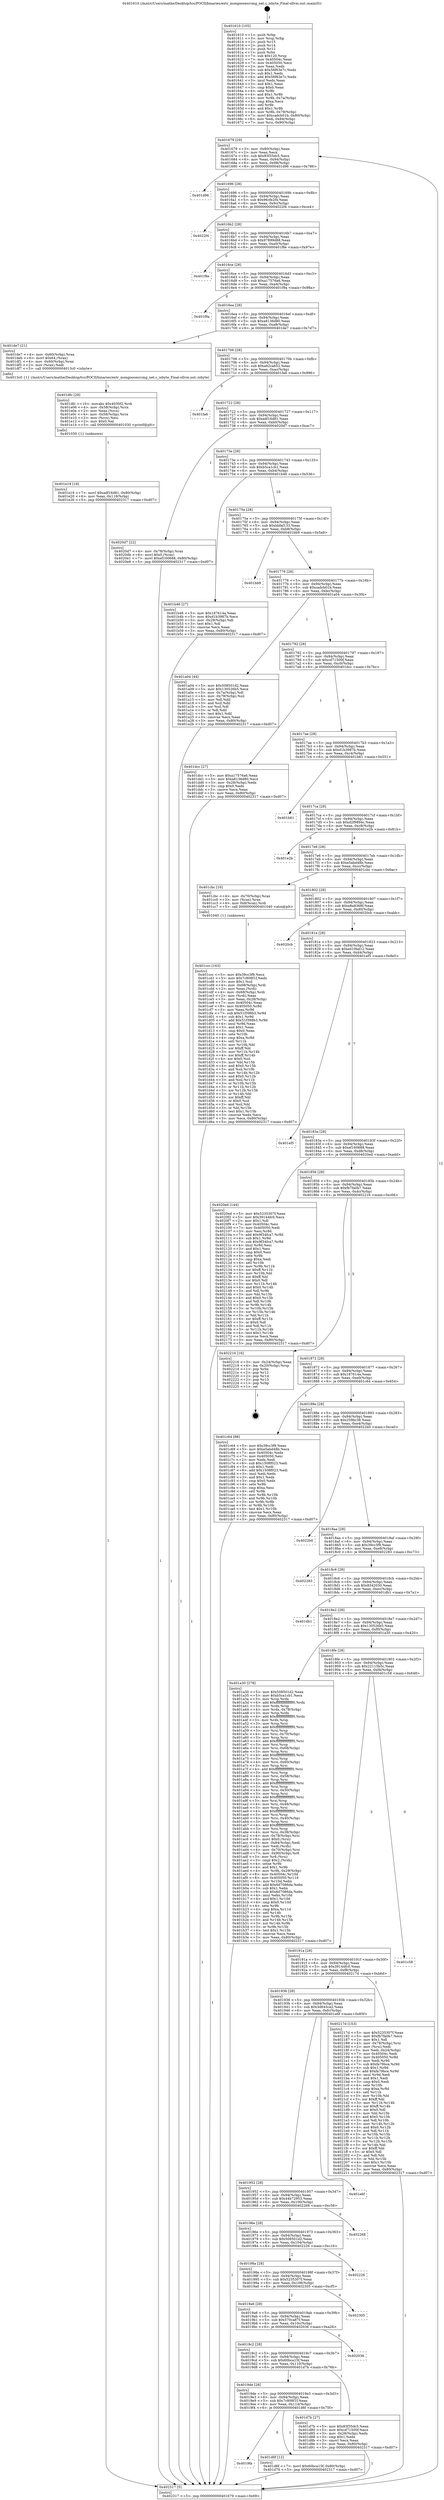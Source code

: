 digraph "0x401610" {
  label = "0x401610 (/mnt/c/Users/mathe/Desktop/tcc/POCII/binaries/extr_mongoosesrcmg_net.c_isbyte_Final-ollvm.out::main(0))"
  labelloc = "t"
  node[shape=record]

  Entry [label="",width=0.3,height=0.3,shape=circle,fillcolor=black,style=filled]
  "0x401679" [label="{
     0x401679 [29]\l
     | [instrs]\l
     &nbsp;&nbsp;0x401679 \<+3\>: mov -0x80(%rbp),%eax\l
     &nbsp;&nbsp;0x40167c \<+2\>: mov %eax,%ecx\l
     &nbsp;&nbsp;0x40167e \<+6\>: sub $0x83f35dc5,%ecx\l
     &nbsp;&nbsp;0x401684 \<+6\>: mov %eax,-0x94(%rbp)\l
     &nbsp;&nbsp;0x40168a \<+6\>: mov %ecx,-0x98(%rbp)\l
     &nbsp;&nbsp;0x401690 \<+6\>: je 0000000000401d96 \<main+0x786\>\l
  }"]
  "0x401d96" [label="{
     0x401d96\l
  }", style=dashed]
  "0x401696" [label="{
     0x401696 [28]\l
     | [instrs]\l
     &nbsp;&nbsp;0x401696 \<+5\>: jmp 000000000040169b \<main+0x8b\>\l
     &nbsp;&nbsp;0x40169b \<+6\>: mov -0x94(%rbp),%eax\l
     &nbsp;&nbsp;0x4016a1 \<+5\>: sub $0x96cfe2f4,%eax\l
     &nbsp;&nbsp;0x4016a6 \<+6\>: mov %eax,-0x9c(%rbp)\l
     &nbsp;&nbsp;0x4016ac \<+6\>: je 00000000004022f4 \<main+0xce4\>\l
  }"]
  Exit [label="",width=0.3,height=0.3,shape=circle,fillcolor=black,style=filled,peripheries=2]
  "0x4022f4" [label="{
     0x4022f4\l
  }", style=dashed]
  "0x4016b2" [label="{
     0x4016b2 [28]\l
     | [instrs]\l
     &nbsp;&nbsp;0x4016b2 \<+5\>: jmp 00000000004016b7 \<main+0xa7\>\l
     &nbsp;&nbsp;0x4016b7 \<+6\>: mov -0x94(%rbp),%eax\l
     &nbsp;&nbsp;0x4016bd \<+5\>: sub $0x97899d88,%eax\l
     &nbsp;&nbsp;0x4016c2 \<+6\>: mov %eax,-0xa0(%rbp)\l
     &nbsp;&nbsp;0x4016c8 \<+6\>: je 0000000000401f8e \<main+0x97e\>\l
  }"]
  "0x401e19" [label="{
     0x401e19 [18]\l
     | [instrs]\l
     &nbsp;&nbsp;0x401e19 \<+7\>: movl $0xadf16d81,-0x80(%rbp)\l
     &nbsp;&nbsp;0x401e20 \<+6\>: mov %eax,-0x118(%rbp)\l
     &nbsp;&nbsp;0x401e26 \<+5\>: jmp 0000000000402317 \<main+0xd07\>\l
  }"]
  "0x401f8e" [label="{
     0x401f8e\l
  }", style=dashed]
  "0x4016ce" [label="{
     0x4016ce [28]\l
     | [instrs]\l
     &nbsp;&nbsp;0x4016ce \<+5\>: jmp 00000000004016d3 \<main+0xc3\>\l
     &nbsp;&nbsp;0x4016d3 \<+6\>: mov -0x94(%rbp),%eax\l
     &nbsp;&nbsp;0x4016d9 \<+5\>: sub $0xa17576a6,%eax\l
     &nbsp;&nbsp;0x4016de \<+6\>: mov %eax,-0xa4(%rbp)\l
     &nbsp;&nbsp;0x4016e4 \<+6\>: je 0000000000401f9a \<main+0x98a\>\l
  }"]
  "0x401dfc" [label="{
     0x401dfc [29]\l
     | [instrs]\l
     &nbsp;&nbsp;0x401dfc \<+10\>: movabs $0x4030f2,%rdi\l
     &nbsp;&nbsp;0x401e06 \<+4\>: mov -0x58(%rbp),%rcx\l
     &nbsp;&nbsp;0x401e0a \<+2\>: mov %eax,(%rcx)\l
     &nbsp;&nbsp;0x401e0c \<+4\>: mov -0x58(%rbp),%rcx\l
     &nbsp;&nbsp;0x401e10 \<+2\>: mov (%rcx),%esi\l
     &nbsp;&nbsp;0x401e12 \<+2\>: mov $0x0,%al\l
     &nbsp;&nbsp;0x401e14 \<+5\>: call 0000000000401030 \<printf@plt\>\l
     | [calls]\l
     &nbsp;&nbsp;0x401030 \{1\} (unknown)\l
  }"]
  "0x401f9a" [label="{
     0x401f9a\l
  }", style=dashed]
  "0x4016ea" [label="{
     0x4016ea [28]\l
     | [instrs]\l
     &nbsp;&nbsp;0x4016ea \<+5\>: jmp 00000000004016ef \<main+0xdf\>\l
     &nbsp;&nbsp;0x4016ef \<+6\>: mov -0x94(%rbp),%eax\l
     &nbsp;&nbsp;0x4016f5 \<+5\>: sub $0xa8136d80,%eax\l
     &nbsp;&nbsp;0x4016fa \<+6\>: mov %eax,-0xa8(%rbp)\l
     &nbsp;&nbsp;0x401700 \<+6\>: je 0000000000401de7 \<main+0x7d7\>\l
  }"]
  "0x4019fa" [label="{
     0x4019fa\l
  }", style=dashed]
  "0x401de7" [label="{
     0x401de7 [21]\l
     | [instrs]\l
     &nbsp;&nbsp;0x401de7 \<+4\>: mov -0x60(%rbp),%rax\l
     &nbsp;&nbsp;0x401deb \<+6\>: movl $0x64,(%rax)\l
     &nbsp;&nbsp;0x401df1 \<+4\>: mov -0x60(%rbp),%rax\l
     &nbsp;&nbsp;0x401df5 \<+2\>: mov (%rax),%edi\l
     &nbsp;&nbsp;0x401df7 \<+5\>: call 00000000004013c0 \<isbyte\>\l
     | [calls]\l
     &nbsp;&nbsp;0x4013c0 \{1\} (/mnt/c/Users/mathe/Desktop/tcc/POCII/binaries/extr_mongoosesrcmg_net.c_isbyte_Final-ollvm.out::isbyte)\l
  }"]
  "0x401706" [label="{
     0x401706 [28]\l
     | [instrs]\l
     &nbsp;&nbsp;0x401706 \<+5\>: jmp 000000000040170b \<main+0xfb\>\l
     &nbsp;&nbsp;0x40170b \<+6\>: mov -0x94(%rbp),%eax\l
     &nbsp;&nbsp;0x401711 \<+5\>: sub $0xa82cab52,%eax\l
     &nbsp;&nbsp;0x401716 \<+6\>: mov %eax,-0xac(%rbp)\l
     &nbsp;&nbsp;0x40171c \<+6\>: je 0000000000401fa6 \<main+0x996\>\l
  }"]
  "0x401d6f" [label="{
     0x401d6f [12]\l
     | [instrs]\l
     &nbsp;&nbsp;0x401d6f \<+7\>: movl $0x60bca15f,-0x80(%rbp)\l
     &nbsp;&nbsp;0x401d76 \<+5\>: jmp 0000000000402317 \<main+0xd07\>\l
  }"]
  "0x401fa6" [label="{
     0x401fa6\l
  }", style=dashed]
  "0x401722" [label="{
     0x401722 [28]\l
     | [instrs]\l
     &nbsp;&nbsp;0x401722 \<+5\>: jmp 0000000000401727 \<main+0x117\>\l
     &nbsp;&nbsp;0x401727 \<+6\>: mov -0x94(%rbp),%eax\l
     &nbsp;&nbsp;0x40172d \<+5\>: sub $0xadf16d81,%eax\l
     &nbsp;&nbsp;0x401732 \<+6\>: mov %eax,-0xb0(%rbp)\l
     &nbsp;&nbsp;0x401738 \<+6\>: je 00000000004020d7 \<main+0xac7\>\l
  }"]
  "0x4019de" [label="{
     0x4019de [28]\l
     | [instrs]\l
     &nbsp;&nbsp;0x4019de \<+5\>: jmp 00000000004019e3 \<main+0x3d3\>\l
     &nbsp;&nbsp;0x4019e3 \<+6\>: mov -0x94(%rbp),%eax\l
     &nbsp;&nbsp;0x4019e9 \<+5\>: sub $0x7c908f1f,%eax\l
     &nbsp;&nbsp;0x4019ee \<+6\>: mov %eax,-0x114(%rbp)\l
     &nbsp;&nbsp;0x4019f4 \<+6\>: je 0000000000401d6f \<main+0x75f\>\l
  }"]
  "0x4020d7" [label="{
     0x4020d7 [22]\l
     | [instrs]\l
     &nbsp;&nbsp;0x4020d7 \<+4\>: mov -0x78(%rbp),%rax\l
     &nbsp;&nbsp;0x4020db \<+6\>: movl $0x0,(%rax)\l
     &nbsp;&nbsp;0x4020e1 \<+7\>: movl $0xef160688,-0x80(%rbp)\l
     &nbsp;&nbsp;0x4020e8 \<+5\>: jmp 0000000000402317 \<main+0xd07\>\l
  }"]
  "0x40173e" [label="{
     0x40173e [28]\l
     | [instrs]\l
     &nbsp;&nbsp;0x40173e \<+5\>: jmp 0000000000401743 \<main+0x133\>\l
     &nbsp;&nbsp;0x401743 \<+6\>: mov -0x94(%rbp),%eax\l
     &nbsp;&nbsp;0x401749 \<+5\>: sub $0xb5ca1cb1,%eax\l
     &nbsp;&nbsp;0x40174e \<+6\>: mov %eax,-0xb4(%rbp)\l
     &nbsp;&nbsp;0x401754 \<+6\>: je 0000000000401b46 \<main+0x536\>\l
  }"]
  "0x401d7b" [label="{
     0x401d7b [27]\l
     | [instrs]\l
     &nbsp;&nbsp;0x401d7b \<+5\>: mov $0x83f35dc5,%eax\l
     &nbsp;&nbsp;0x401d80 \<+5\>: mov $0xcd71500f,%ecx\l
     &nbsp;&nbsp;0x401d85 \<+3\>: mov -0x28(%rbp),%edx\l
     &nbsp;&nbsp;0x401d88 \<+3\>: cmp $0x1,%edx\l
     &nbsp;&nbsp;0x401d8b \<+3\>: cmovl %ecx,%eax\l
     &nbsp;&nbsp;0x401d8e \<+3\>: mov %eax,-0x80(%rbp)\l
     &nbsp;&nbsp;0x401d91 \<+5\>: jmp 0000000000402317 \<main+0xd07\>\l
  }"]
  "0x401b46" [label="{
     0x401b46 [27]\l
     | [instrs]\l
     &nbsp;&nbsp;0x401b46 \<+5\>: mov $0x187614a,%eax\l
     &nbsp;&nbsp;0x401b4b \<+5\>: mov $0xd1b3987b,%ecx\l
     &nbsp;&nbsp;0x401b50 \<+3\>: mov -0x29(%rbp),%dl\l
     &nbsp;&nbsp;0x401b53 \<+3\>: test $0x1,%dl\l
     &nbsp;&nbsp;0x401b56 \<+3\>: cmovne %ecx,%eax\l
     &nbsp;&nbsp;0x401b59 \<+3\>: mov %eax,-0x80(%rbp)\l
     &nbsp;&nbsp;0x401b5c \<+5\>: jmp 0000000000402317 \<main+0xd07\>\l
  }"]
  "0x40175a" [label="{
     0x40175a [28]\l
     | [instrs]\l
     &nbsp;&nbsp;0x40175a \<+5\>: jmp 000000000040175f \<main+0x14f\>\l
     &nbsp;&nbsp;0x40175f \<+6\>: mov -0x94(%rbp),%eax\l
     &nbsp;&nbsp;0x401765 \<+5\>: sub $0xbbfaf133,%eax\l
     &nbsp;&nbsp;0x40176a \<+6\>: mov %eax,-0xb8(%rbp)\l
     &nbsp;&nbsp;0x401770 \<+6\>: je 0000000000401bb9 \<main+0x5a9\>\l
  }"]
  "0x4019c2" [label="{
     0x4019c2 [28]\l
     | [instrs]\l
     &nbsp;&nbsp;0x4019c2 \<+5\>: jmp 00000000004019c7 \<main+0x3b7\>\l
     &nbsp;&nbsp;0x4019c7 \<+6\>: mov -0x94(%rbp),%eax\l
     &nbsp;&nbsp;0x4019cd \<+5\>: sub $0x60bca15f,%eax\l
     &nbsp;&nbsp;0x4019d2 \<+6\>: mov %eax,-0x110(%rbp)\l
     &nbsp;&nbsp;0x4019d8 \<+6\>: je 0000000000401d7b \<main+0x76b\>\l
  }"]
  "0x401bb9" [label="{
     0x401bb9\l
  }", style=dashed]
  "0x401776" [label="{
     0x401776 [28]\l
     | [instrs]\l
     &nbsp;&nbsp;0x401776 \<+5\>: jmp 000000000040177b \<main+0x16b\>\l
     &nbsp;&nbsp;0x40177b \<+6\>: mov -0x94(%rbp),%eax\l
     &nbsp;&nbsp;0x401781 \<+5\>: sub $0xcadcb01b,%eax\l
     &nbsp;&nbsp;0x401786 \<+6\>: mov %eax,-0xbc(%rbp)\l
     &nbsp;&nbsp;0x40178c \<+6\>: je 0000000000401a04 \<main+0x3f4\>\l
  }"]
  "0x402036" [label="{
     0x402036\l
  }", style=dashed]
  "0x401a04" [label="{
     0x401a04 [44]\l
     | [instrs]\l
     &nbsp;&nbsp;0x401a04 \<+5\>: mov $0x508501d2,%eax\l
     &nbsp;&nbsp;0x401a09 \<+5\>: mov $0x130526b5,%ecx\l
     &nbsp;&nbsp;0x401a0e \<+3\>: mov -0x7a(%rbp),%dl\l
     &nbsp;&nbsp;0x401a11 \<+4\>: mov -0x79(%rbp),%sil\l
     &nbsp;&nbsp;0x401a15 \<+3\>: mov %dl,%dil\l
     &nbsp;&nbsp;0x401a18 \<+3\>: and %sil,%dil\l
     &nbsp;&nbsp;0x401a1b \<+3\>: xor %sil,%dl\l
     &nbsp;&nbsp;0x401a1e \<+3\>: or %dl,%dil\l
     &nbsp;&nbsp;0x401a21 \<+4\>: test $0x1,%dil\l
     &nbsp;&nbsp;0x401a25 \<+3\>: cmovne %ecx,%eax\l
     &nbsp;&nbsp;0x401a28 \<+3\>: mov %eax,-0x80(%rbp)\l
     &nbsp;&nbsp;0x401a2b \<+5\>: jmp 0000000000402317 \<main+0xd07\>\l
  }"]
  "0x401792" [label="{
     0x401792 [28]\l
     | [instrs]\l
     &nbsp;&nbsp;0x401792 \<+5\>: jmp 0000000000401797 \<main+0x187\>\l
     &nbsp;&nbsp;0x401797 \<+6\>: mov -0x94(%rbp),%eax\l
     &nbsp;&nbsp;0x40179d \<+5\>: sub $0xcd71500f,%eax\l
     &nbsp;&nbsp;0x4017a2 \<+6\>: mov %eax,-0xc0(%rbp)\l
     &nbsp;&nbsp;0x4017a8 \<+6\>: je 0000000000401dcc \<main+0x7bc\>\l
  }"]
  "0x402317" [label="{
     0x402317 [5]\l
     | [instrs]\l
     &nbsp;&nbsp;0x402317 \<+5\>: jmp 0000000000401679 \<main+0x69\>\l
  }"]
  "0x401610" [label="{
     0x401610 [105]\l
     | [instrs]\l
     &nbsp;&nbsp;0x401610 \<+1\>: push %rbp\l
     &nbsp;&nbsp;0x401611 \<+3\>: mov %rsp,%rbp\l
     &nbsp;&nbsp;0x401614 \<+2\>: push %r15\l
     &nbsp;&nbsp;0x401616 \<+2\>: push %r14\l
     &nbsp;&nbsp;0x401618 \<+2\>: push %r12\l
     &nbsp;&nbsp;0x40161a \<+1\>: push %rbx\l
     &nbsp;&nbsp;0x40161b \<+7\>: sub $0x120,%rsp\l
     &nbsp;&nbsp;0x401622 \<+7\>: mov 0x40504c,%eax\l
     &nbsp;&nbsp;0x401629 \<+7\>: mov 0x405050,%ecx\l
     &nbsp;&nbsp;0x401630 \<+2\>: mov %eax,%edx\l
     &nbsp;&nbsp;0x401632 \<+6\>: sub $0x56f63e7c,%edx\l
     &nbsp;&nbsp;0x401638 \<+3\>: sub $0x1,%edx\l
     &nbsp;&nbsp;0x40163b \<+6\>: add $0x56f63e7c,%edx\l
     &nbsp;&nbsp;0x401641 \<+3\>: imul %edx,%eax\l
     &nbsp;&nbsp;0x401644 \<+3\>: and $0x1,%eax\l
     &nbsp;&nbsp;0x401647 \<+3\>: cmp $0x0,%eax\l
     &nbsp;&nbsp;0x40164a \<+4\>: sete %r8b\l
     &nbsp;&nbsp;0x40164e \<+4\>: and $0x1,%r8b\l
     &nbsp;&nbsp;0x401652 \<+4\>: mov %r8b,-0x7a(%rbp)\l
     &nbsp;&nbsp;0x401656 \<+3\>: cmp $0xa,%ecx\l
     &nbsp;&nbsp;0x401659 \<+4\>: setl %r8b\l
     &nbsp;&nbsp;0x40165d \<+4\>: and $0x1,%r8b\l
     &nbsp;&nbsp;0x401661 \<+4\>: mov %r8b,-0x79(%rbp)\l
     &nbsp;&nbsp;0x401665 \<+7\>: movl $0xcadcb01b,-0x80(%rbp)\l
     &nbsp;&nbsp;0x40166c \<+6\>: mov %edi,-0x84(%rbp)\l
     &nbsp;&nbsp;0x401672 \<+7\>: mov %rsi,-0x90(%rbp)\l
  }"]
  "0x4019a6" [label="{
     0x4019a6 [28]\l
     | [instrs]\l
     &nbsp;&nbsp;0x4019a6 \<+5\>: jmp 00000000004019ab \<main+0x39b\>\l
     &nbsp;&nbsp;0x4019ab \<+6\>: mov -0x94(%rbp),%eax\l
     &nbsp;&nbsp;0x4019b1 \<+5\>: sub $0x570ca87f,%eax\l
     &nbsp;&nbsp;0x4019b6 \<+6\>: mov %eax,-0x10c(%rbp)\l
     &nbsp;&nbsp;0x4019bc \<+6\>: je 0000000000402036 \<main+0xa26\>\l
  }"]
  "0x401dcc" [label="{
     0x401dcc [27]\l
     | [instrs]\l
     &nbsp;&nbsp;0x401dcc \<+5\>: mov $0xa17576a6,%eax\l
     &nbsp;&nbsp;0x401dd1 \<+5\>: mov $0xa8136d80,%ecx\l
     &nbsp;&nbsp;0x401dd6 \<+3\>: mov -0x28(%rbp),%edx\l
     &nbsp;&nbsp;0x401dd9 \<+3\>: cmp $0x0,%edx\l
     &nbsp;&nbsp;0x401ddc \<+3\>: cmove %ecx,%eax\l
     &nbsp;&nbsp;0x401ddf \<+3\>: mov %eax,-0x80(%rbp)\l
     &nbsp;&nbsp;0x401de2 \<+5\>: jmp 0000000000402317 \<main+0xd07\>\l
  }"]
  "0x4017ae" [label="{
     0x4017ae [28]\l
     | [instrs]\l
     &nbsp;&nbsp;0x4017ae \<+5\>: jmp 00000000004017b3 \<main+0x1a3\>\l
     &nbsp;&nbsp;0x4017b3 \<+6\>: mov -0x94(%rbp),%eax\l
     &nbsp;&nbsp;0x4017b9 \<+5\>: sub $0xd1b3987b,%eax\l
     &nbsp;&nbsp;0x4017be \<+6\>: mov %eax,-0xc4(%rbp)\l
     &nbsp;&nbsp;0x4017c4 \<+6\>: je 0000000000401b61 \<main+0x551\>\l
  }"]
  "0x402305" [label="{
     0x402305\l
  }", style=dashed]
  "0x401b61" [label="{
     0x401b61\l
  }", style=dashed]
  "0x4017ca" [label="{
     0x4017ca [28]\l
     | [instrs]\l
     &nbsp;&nbsp;0x4017ca \<+5\>: jmp 00000000004017cf \<main+0x1bf\>\l
     &nbsp;&nbsp;0x4017cf \<+6\>: mov -0x94(%rbp),%eax\l
     &nbsp;&nbsp;0x4017d5 \<+5\>: sub $0xd2f9894c,%eax\l
     &nbsp;&nbsp;0x4017da \<+6\>: mov %eax,-0xc8(%rbp)\l
     &nbsp;&nbsp;0x4017e0 \<+6\>: je 0000000000401e2b \<main+0x81b\>\l
  }"]
  "0x40198a" [label="{
     0x40198a [28]\l
     | [instrs]\l
     &nbsp;&nbsp;0x40198a \<+5\>: jmp 000000000040198f \<main+0x37f\>\l
     &nbsp;&nbsp;0x40198f \<+6\>: mov -0x94(%rbp),%eax\l
     &nbsp;&nbsp;0x401995 \<+5\>: sub $0x5235307f,%eax\l
     &nbsp;&nbsp;0x40199a \<+6\>: mov %eax,-0x108(%rbp)\l
     &nbsp;&nbsp;0x4019a0 \<+6\>: je 0000000000402305 \<main+0xcf5\>\l
  }"]
  "0x401e2b" [label="{
     0x401e2b\l
  }", style=dashed]
  "0x4017e6" [label="{
     0x4017e6 [28]\l
     | [instrs]\l
     &nbsp;&nbsp;0x4017e6 \<+5\>: jmp 00000000004017eb \<main+0x1db\>\l
     &nbsp;&nbsp;0x4017eb \<+6\>: mov -0x94(%rbp),%eax\l
     &nbsp;&nbsp;0x4017f1 \<+5\>: sub $0xe5abd48b,%eax\l
     &nbsp;&nbsp;0x4017f6 \<+6\>: mov %eax,-0xcc(%rbp)\l
     &nbsp;&nbsp;0x4017fc \<+6\>: je 0000000000401cbc \<main+0x6ac\>\l
  }"]
  "0x402226" [label="{
     0x402226\l
  }", style=dashed]
  "0x401cbc" [label="{
     0x401cbc [16]\l
     | [instrs]\l
     &nbsp;&nbsp;0x401cbc \<+4\>: mov -0x70(%rbp),%rax\l
     &nbsp;&nbsp;0x401cc0 \<+3\>: mov (%rax),%rax\l
     &nbsp;&nbsp;0x401cc3 \<+4\>: mov 0x8(%rax),%rdi\l
     &nbsp;&nbsp;0x401cc7 \<+5\>: call 0000000000401040 \<atoi@plt\>\l
     | [calls]\l
     &nbsp;&nbsp;0x401040 \{1\} (unknown)\l
  }"]
  "0x401802" [label="{
     0x401802 [28]\l
     | [instrs]\l
     &nbsp;&nbsp;0x401802 \<+5\>: jmp 0000000000401807 \<main+0x1f7\>\l
     &nbsp;&nbsp;0x401807 \<+6\>: mov -0x94(%rbp),%eax\l
     &nbsp;&nbsp;0x40180d \<+5\>: sub $0xe8a8368f,%eax\l
     &nbsp;&nbsp;0x401812 \<+6\>: mov %eax,-0xd0(%rbp)\l
     &nbsp;&nbsp;0x401818 \<+6\>: je 00000000004020cb \<main+0xabb\>\l
  }"]
  "0x40196e" [label="{
     0x40196e [28]\l
     | [instrs]\l
     &nbsp;&nbsp;0x40196e \<+5\>: jmp 0000000000401973 \<main+0x363\>\l
     &nbsp;&nbsp;0x401973 \<+6\>: mov -0x94(%rbp),%eax\l
     &nbsp;&nbsp;0x401979 \<+5\>: sub $0x508501d2,%eax\l
     &nbsp;&nbsp;0x40197e \<+6\>: mov %eax,-0x104(%rbp)\l
     &nbsp;&nbsp;0x401984 \<+6\>: je 0000000000402226 \<main+0xc16\>\l
  }"]
  "0x4020cb" [label="{
     0x4020cb\l
  }", style=dashed]
  "0x40181e" [label="{
     0x40181e [28]\l
     | [instrs]\l
     &nbsp;&nbsp;0x40181e \<+5\>: jmp 0000000000401823 \<main+0x213\>\l
     &nbsp;&nbsp;0x401823 \<+6\>: mov -0x94(%rbp),%eax\l
     &nbsp;&nbsp;0x401829 \<+5\>: sub $0xed10bd12,%eax\l
     &nbsp;&nbsp;0x40182e \<+6\>: mov %eax,-0xd4(%rbp)\l
     &nbsp;&nbsp;0x401834 \<+6\>: je 0000000000401ef5 \<main+0x8e5\>\l
  }"]
  "0x402268" [label="{
     0x402268\l
  }", style=dashed]
  "0x401ef5" [label="{
     0x401ef5\l
  }", style=dashed]
  "0x40183a" [label="{
     0x40183a [28]\l
     | [instrs]\l
     &nbsp;&nbsp;0x40183a \<+5\>: jmp 000000000040183f \<main+0x22f\>\l
     &nbsp;&nbsp;0x40183f \<+6\>: mov -0x94(%rbp),%eax\l
     &nbsp;&nbsp;0x401845 \<+5\>: sub $0xef160688,%eax\l
     &nbsp;&nbsp;0x40184a \<+6\>: mov %eax,-0xd8(%rbp)\l
     &nbsp;&nbsp;0x401850 \<+6\>: je 00000000004020ed \<main+0xadd\>\l
  }"]
  "0x401952" [label="{
     0x401952 [28]\l
     | [instrs]\l
     &nbsp;&nbsp;0x401952 \<+5\>: jmp 0000000000401957 \<main+0x347\>\l
     &nbsp;&nbsp;0x401957 \<+6\>: mov -0x94(%rbp),%eax\l
     &nbsp;&nbsp;0x40195d \<+5\>: sub $0x44b72953,%eax\l
     &nbsp;&nbsp;0x401962 \<+6\>: mov %eax,-0x100(%rbp)\l
     &nbsp;&nbsp;0x401968 \<+6\>: je 0000000000402268 \<main+0xc58\>\l
  }"]
  "0x4020ed" [label="{
     0x4020ed [144]\l
     | [instrs]\l
     &nbsp;&nbsp;0x4020ed \<+5\>: mov $0x5235307f,%eax\l
     &nbsp;&nbsp;0x4020f2 \<+5\>: mov $0x39144fc0,%ecx\l
     &nbsp;&nbsp;0x4020f7 \<+2\>: mov $0x1,%dl\l
     &nbsp;&nbsp;0x4020f9 \<+7\>: mov 0x40504c,%esi\l
     &nbsp;&nbsp;0x402100 \<+7\>: mov 0x405050,%edi\l
     &nbsp;&nbsp;0x402107 \<+3\>: mov %esi,%r8d\l
     &nbsp;&nbsp;0x40210a \<+7\>: add $0x9f34fca7,%r8d\l
     &nbsp;&nbsp;0x402111 \<+4\>: sub $0x1,%r8d\l
     &nbsp;&nbsp;0x402115 \<+7\>: sub $0x9f34fca7,%r8d\l
     &nbsp;&nbsp;0x40211c \<+4\>: imul %r8d,%esi\l
     &nbsp;&nbsp;0x402120 \<+3\>: and $0x1,%esi\l
     &nbsp;&nbsp;0x402123 \<+3\>: cmp $0x0,%esi\l
     &nbsp;&nbsp;0x402126 \<+4\>: sete %r9b\l
     &nbsp;&nbsp;0x40212a \<+3\>: cmp $0xa,%edi\l
     &nbsp;&nbsp;0x40212d \<+4\>: setl %r10b\l
     &nbsp;&nbsp;0x402131 \<+3\>: mov %r9b,%r11b\l
     &nbsp;&nbsp;0x402134 \<+4\>: xor $0xff,%r11b\l
     &nbsp;&nbsp;0x402138 \<+3\>: mov %r10b,%bl\l
     &nbsp;&nbsp;0x40213b \<+3\>: xor $0xff,%bl\l
     &nbsp;&nbsp;0x40213e \<+3\>: xor $0x0,%dl\l
     &nbsp;&nbsp;0x402141 \<+3\>: mov %r11b,%r14b\l
     &nbsp;&nbsp;0x402144 \<+4\>: and $0x0,%r14b\l
     &nbsp;&nbsp;0x402148 \<+3\>: and %dl,%r9b\l
     &nbsp;&nbsp;0x40214b \<+3\>: mov %bl,%r15b\l
     &nbsp;&nbsp;0x40214e \<+4\>: and $0x0,%r15b\l
     &nbsp;&nbsp;0x402152 \<+3\>: and %dl,%r10b\l
     &nbsp;&nbsp;0x402155 \<+3\>: or %r9b,%r14b\l
     &nbsp;&nbsp;0x402158 \<+3\>: or %r10b,%r15b\l
     &nbsp;&nbsp;0x40215b \<+3\>: xor %r15b,%r14b\l
     &nbsp;&nbsp;0x40215e \<+3\>: or %bl,%r11b\l
     &nbsp;&nbsp;0x402161 \<+4\>: xor $0xff,%r11b\l
     &nbsp;&nbsp;0x402165 \<+3\>: or $0x0,%dl\l
     &nbsp;&nbsp;0x402168 \<+3\>: and %dl,%r11b\l
     &nbsp;&nbsp;0x40216b \<+3\>: or %r11b,%r14b\l
     &nbsp;&nbsp;0x40216e \<+4\>: test $0x1,%r14b\l
     &nbsp;&nbsp;0x402172 \<+3\>: cmovne %ecx,%eax\l
     &nbsp;&nbsp;0x402175 \<+3\>: mov %eax,-0x80(%rbp)\l
     &nbsp;&nbsp;0x402178 \<+5\>: jmp 0000000000402317 \<main+0xd07\>\l
  }"]
  "0x401856" [label="{
     0x401856 [28]\l
     | [instrs]\l
     &nbsp;&nbsp;0x401856 \<+5\>: jmp 000000000040185b \<main+0x24b\>\l
     &nbsp;&nbsp;0x40185b \<+6\>: mov -0x94(%rbp),%eax\l
     &nbsp;&nbsp;0x401861 \<+5\>: sub $0xfb7fa0b7,%eax\l
     &nbsp;&nbsp;0x401866 \<+6\>: mov %eax,-0xdc(%rbp)\l
     &nbsp;&nbsp;0x40186c \<+6\>: je 0000000000402216 \<main+0xc06\>\l
  }"]
  "0x401e6f" [label="{
     0x401e6f\l
  }", style=dashed]
  "0x402216" [label="{
     0x402216 [16]\l
     | [instrs]\l
     &nbsp;&nbsp;0x402216 \<+3\>: mov -0x24(%rbp),%eax\l
     &nbsp;&nbsp;0x402219 \<+4\>: lea -0x20(%rbp),%rsp\l
     &nbsp;&nbsp;0x40221d \<+1\>: pop %rbx\l
     &nbsp;&nbsp;0x40221e \<+2\>: pop %r12\l
     &nbsp;&nbsp;0x402220 \<+2\>: pop %r14\l
     &nbsp;&nbsp;0x402222 \<+2\>: pop %r15\l
     &nbsp;&nbsp;0x402224 \<+1\>: pop %rbp\l
     &nbsp;&nbsp;0x402225 \<+1\>: ret\l
  }"]
  "0x401872" [label="{
     0x401872 [28]\l
     | [instrs]\l
     &nbsp;&nbsp;0x401872 \<+5\>: jmp 0000000000401877 \<main+0x267\>\l
     &nbsp;&nbsp;0x401877 \<+6\>: mov -0x94(%rbp),%eax\l
     &nbsp;&nbsp;0x40187d \<+5\>: sub $0x187614a,%eax\l
     &nbsp;&nbsp;0x401882 \<+6\>: mov %eax,-0xe0(%rbp)\l
     &nbsp;&nbsp;0x401888 \<+6\>: je 0000000000401c64 \<main+0x654\>\l
  }"]
  "0x401936" [label="{
     0x401936 [28]\l
     | [instrs]\l
     &nbsp;&nbsp;0x401936 \<+5\>: jmp 000000000040193b \<main+0x32b\>\l
     &nbsp;&nbsp;0x40193b \<+6\>: mov -0x94(%rbp),%eax\l
     &nbsp;&nbsp;0x401941 \<+5\>: sub $0x3d645ca2,%eax\l
     &nbsp;&nbsp;0x401946 \<+6\>: mov %eax,-0xfc(%rbp)\l
     &nbsp;&nbsp;0x40194c \<+6\>: je 0000000000401e6f \<main+0x85f\>\l
  }"]
  "0x401c64" [label="{
     0x401c64 [88]\l
     | [instrs]\l
     &nbsp;&nbsp;0x401c64 \<+5\>: mov $0x39cc3f9,%eax\l
     &nbsp;&nbsp;0x401c69 \<+5\>: mov $0xe5abd48b,%ecx\l
     &nbsp;&nbsp;0x401c6e \<+7\>: mov 0x40504c,%edx\l
     &nbsp;&nbsp;0x401c75 \<+7\>: mov 0x405050,%esi\l
     &nbsp;&nbsp;0x401c7c \<+2\>: mov %edx,%edi\l
     &nbsp;&nbsp;0x401c7e \<+6\>: sub $0x1508f023,%edi\l
     &nbsp;&nbsp;0x401c84 \<+3\>: sub $0x1,%edi\l
     &nbsp;&nbsp;0x401c87 \<+6\>: add $0x1508f023,%edi\l
     &nbsp;&nbsp;0x401c8d \<+3\>: imul %edi,%edx\l
     &nbsp;&nbsp;0x401c90 \<+3\>: and $0x1,%edx\l
     &nbsp;&nbsp;0x401c93 \<+3\>: cmp $0x0,%edx\l
     &nbsp;&nbsp;0x401c96 \<+4\>: sete %r8b\l
     &nbsp;&nbsp;0x401c9a \<+3\>: cmp $0xa,%esi\l
     &nbsp;&nbsp;0x401c9d \<+4\>: setl %r9b\l
     &nbsp;&nbsp;0x401ca1 \<+3\>: mov %r8b,%r10b\l
     &nbsp;&nbsp;0x401ca4 \<+3\>: and %r9b,%r10b\l
     &nbsp;&nbsp;0x401ca7 \<+3\>: xor %r9b,%r8b\l
     &nbsp;&nbsp;0x401caa \<+3\>: or %r8b,%r10b\l
     &nbsp;&nbsp;0x401cad \<+4\>: test $0x1,%r10b\l
     &nbsp;&nbsp;0x401cb1 \<+3\>: cmovne %ecx,%eax\l
     &nbsp;&nbsp;0x401cb4 \<+3\>: mov %eax,-0x80(%rbp)\l
     &nbsp;&nbsp;0x401cb7 \<+5\>: jmp 0000000000402317 \<main+0xd07\>\l
  }"]
  "0x40188e" [label="{
     0x40188e [28]\l
     | [instrs]\l
     &nbsp;&nbsp;0x40188e \<+5\>: jmp 0000000000401893 \<main+0x283\>\l
     &nbsp;&nbsp;0x401893 \<+6\>: mov -0x94(%rbp),%eax\l
     &nbsp;&nbsp;0x401899 \<+5\>: sub $0x259bc38,%eax\l
     &nbsp;&nbsp;0x40189e \<+6\>: mov %eax,-0xe4(%rbp)\l
     &nbsp;&nbsp;0x4018a4 \<+6\>: je 00000000004022b0 \<main+0xca0\>\l
  }"]
  "0x40217d" [label="{
     0x40217d [153]\l
     | [instrs]\l
     &nbsp;&nbsp;0x40217d \<+5\>: mov $0x5235307f,%eax\l
     &nbsp;&nbsp;0x402182 \<+5\>: mov $0xfb7fa0b7,%ecx\l
     &nbsp;&nbsp;0x402187 \<+2\>: mov $0x1,%dl\l
     &nbsp;&nbsp;0x402189 \<+4\>: mov -0x78(%rbp),%rsi\l
     &nbsp;&nbsp;0x40218d \<+2\>: mov (%rsi),%edi\l
     &nbsp;&nbsp;0x40218f \<+3\>: mov %edi,-0x24(%rbp)\l
     &nbsp;&nbsp;0x402192 \<+7\>: mov 0x40504c,%edi\l
     &nbsp;&nbsp;0x402199 \<+8\>: mov 0x405050,%r8d\l
     &nbsp;&nbsp;0x4021a1 \<+3\>: mov %edi,%r9d\l
     &nbsp;&nbsp;0x4021a4 \<+7\>: sub $0xfa79bce,%r9d\l
     &nbsp;&nbsp;0x4021ab \<+4\>: sub $0x1,%r9d\l
     &nbsp;&nbsp;0x4021af \<+7\>: add $0xfa79bce,%r9d\l
     &nbsp;&nbsp;0x4021b6 \<+4\>: imul %r9d,%edi\l
     &nbsp;&nbsp;0x4021ba \<+3\>: and $0x1,%edi\l
     &nbsp;&nbsp;0x4021bd \<+3\>: cmp $0x0,%edi\l
     &nbsp;&nbsp;0x4021c0 \<+4\>: sete %r10b\l
     &nbsp;&nbsp;0x4021c4 \<+4\>: cmp $0xa,%r8d\l
     &nbsp;&nbsp;0x4021c8 \<+4\>: setl %r11b\l
     &nbsp;&nbsp;0x4021cc \<+3\>: mov %r10b,%bl\l
     &nbsp;&nbsp;0x4021cf \<+3\>: xor $0xff,%bl\l
     &nbsp;&nbsp;0x4021d2 \<+3\>: mov %r11b,%r14b\l
     &nbsp;&nbsp;0x4021d5 \<+4\>: xor $0xff,%r14b\l
     &nbsp;&nbsp;0x4021d9 \<+3\>: xor $0x0,%dl\l
     &nbsp;&nbsp;0x4021dc \<+3\>: mov %bl,%r15b\l
     &nbsp;&nbsp;0x4021df \<+4\>: and $0x0,%r15b\l
     &nbsp;&nbsp;0x4021e3 \<+3\>: and %dl,%r10b\l
     &nbsp;&nbsp;0x4021e6 \<+3\>: mov %r14b,%r12b\l
     &nbsp;&nbsp;0x4021e9 \<+4\>: and $0x0,%r12b\l
     &nbsp;&nbsp;0x4021ed \<+3\>: and %dl,%r11b\l
     &nbsp;&nbsp;0x4021f0 \<+3\>: or %r10b,%r15b\l
     &nbsp;&nbsp;0x4021f3 \<+3\>: or %r11b,%r12b\l
     &nbsp;&nbsp;0x4021f6 \<+3\>: xor %r12b,%r15b\l
     &nbsp;&nbsp;0x4021f9 \<+3\>: or %r14b,%bl\l
     &nbsp;&nbsp;0x4021fc \<+3\>: xor $0xff,%bl\l
     &nbsp;&nbsp;0x4021ff \<+3\>: or $0x0,%dl\l
     &nbsp;&nbsp;0x402202 \<+2\>: and %dl,%bl\l
     &nbsp;&nbsp;0x402204 \<+3\>: or %bl,%r15b\l
     &nbsp;&nbsp;0x402207 \<+4\>: test $0x1,%r15b\l
     &nbsp;&nbsp;0x40220b \<+3\>: cmovne %ecx,%eax\l
     &nbsp;&nbsp;0x40220e \<+3\>: mov %eax,-0x80(%rbp)\l
     &nbsp;&nbsp;0x402211 \<+5\>: jmp 0000000000402317 \<main+0xd07\>\l
  }"]
  "0x4022b0" [label="{
     0x4022b0\l
  }", style=dashed]
  "0x4018aa" [label="{
     0x4018aa [28]\l
     | [instrs]\l
     &nbsp;&nbsp;0x4018aa \<+5\>: jmp 00000000004018af \<main+0x29f\>\l
     &nbsp;&nbsp;0x4018af \<+6\>: mov -0x94(%rbp),%eax\l
     &nbsp;&nbsp;0x4018b5 \<+5\>: sub $0x39cc3f9,%eax\l
     &nbsp;&nbsp;0x4018ba \<+6\>: mov %eax,-0xe8(%rbp)\l
     &nbsp;&nbsp;0x4018c0 \<+6\>: je 0000000000402283 \<main+0xc73\>\l
  }"]
  "0x40191a" [label="{
     0x40191a [28]\l
     | [instrs]\l
     &nbsp;&nbsp;0x40191a \<+5\>: jmp 000000000040191f \<main+0x30f\>\l
     &nbsp;&nbsp;0x40191f \<+6\>: mov -0x94(%rbp),%eax\l
     &nbsp;&nbsp;0x401925 \<+5\>: sub $0x39144fc0,%eax\l
     &nbsp;&nbsp;0x40192a \<+6\>: mov %eax,-0xf8(%rbp)\l
     &nbsp;&nbsp;0x401930 \<+6\>: je 000000000040217d \<main+0xb6d\>\l
  }"]
  "0x402283" [label="{
     0x402283\l
  }", style=dashed]
  "0x4018c6" [label="{
     0x4018c6 [28]\l
     | [instrs]\l
     &nbsp;&nbsp;0x4018c6 \<+5\>: jmp 00000000004018cb \<main+0x2bb\>\l
     &nbsp;&nbsp;0x4018cb \<+6\>: mov -0x94(%rbp),%eax\l
     &nbsp;&nbsp;0x4018d1 \<+5\>: sub $0x8342030,%eax\l
     &nbsp;&nbsp;0x4018d6 \<+6\>: mov %eax,-0xec(%rbp)\l
     &nbsp;&nbsp;0x4018dc \<+6\>: je 0000000000401db1 \<main+0x7a1\>\l
  }"]
  "0x401c58" [label="{
     0x401c58\l
  }", style=dashed]
  "0x401db1" [label="{
     0x401db1\l
  }", style=dashed]
  "0x4018e2" [label="{
     0x4018e2 [28]\l
     | [instrs]\l
     &nbsp;&nbsp;0x4018e2 \<+5\>: jmp 00000000004018e7 \<main+0x2d7\>\l
     &nbsp;&nbsp;0x4018e7 \<+6\>: mov -0x94(%rbp),%eax\l
     &nbsp;&nbsp;0x4018ed \<+5\>: sub $0x130526b5,%eax\l
     &nbsp;&nbsp;0x4018f2 \<+6\>: mov %eax,-0xf0(%rbp)\l
     &nbsp;&nbsp;0x4018f8 \<+6\>: je 0000000000401a30 \<main+0x420\>\l
  }"]
  "0x401ccc" [label="{
     0x401ccc [163]\l
     | [instrs]\l
     &nbsp;&nbsp;0x401ccc \<+5\>: mov $0x39cc3f9,%ecx\l
     &nbsp;&nbsp;0x401cd1 \<+5\>: mov $0x7c908f1f,%edx\l
     &nbsp;&nbsp;0x401cd6 \<+3\>: mov $0x1,%sil\l
     &nbsp;&nbsp;0x401cd9 \<+4\>: mov -0x68(%rbp),%rdi\l
     &nbsp;&nbsp;0x401cdd \<+2\>: mov %eax,(%rdi)\l
     &nbsp;&nbsp;0x401cdf \<+4\>: mov -0x68(%rbp),%rdi\l
     &nbsp;&nbsp;0x401ce3 \<+2\>: mov (%rdi),%eax\l
     &nbsp;&nbsp;0x401ce5 \<+3\>: mov %eax,-0x28(%rbp)\l
     &nbsp;&nbsp;0x401ce8 \<+7\>: mov 0x40504c,%eax\l
     &nbsp;&nbsp;0x401cef \<+8\>: mov 0x405050,%r8d\l
     &nbsp;&nbsp;0x401cf7 \<+3\>: mov %eax,%r9d\l
     &nbsp;&nbsp;0x401cfa \<+7\>: sub $0x51f398b3,%r9d\l
     &nbsp;&nbsp;0x401d01 \<+4\>: sub $0x1,%r9d\l
     &nbsp;&nbsp;0x401d05 \<+7\>: add $0x51f398b3,%r9d\l
     &nbsp;&nbsp;0x401d0c \<+4\>: imul %r9d,%eax\l
     &nbsp;&nbsp;0x401d10 \<+3\>: and $0x1,%eax\l
     &nbsp;&nbsp;0x401d13 \<+3\>: cmp $0x0,%eax\l
     &nbsp;&nbsp;0x401d16 \<+4\>: sete %r10b\l
     &nbsp;&nbsp;0x401d1a \<+4\>: cmp $0xa,%r8d\l
     &nbsp;&nbsp;0x401d1e \<+4\>: setl %r11b\l
     &nbsp;&nbsp;0x401d22 \<+3\>: mov %r10b,%bl\l
     &nbsp;&nbsp;0x401d25 \<+3\>: xor $0xff,%bl\l
     &nbsp;&nbsp;0x401d28 \<+3\>: mov %r11b,%r14b\l
     &nbsp;&nbsp;0x401d2b \<+4\>: xor $0xff,%r14b\l
     &nbsp;&nbsp;0x401d2f \<+4\>: xor $0x0,%sil\l
     &nbsp;&nbsp;0x401d33 \<+3\>: mov %bl,%r15b\l
     &nbsp;&nbsp;0x401d36 \<+4\>: and $0x0,%r15b\l
     &nbsp;&nbsp;0x401d3a \<+3\>: and %sil,%r10b\l
     &nbsp;&nbsp;0x401d3d \<+3\>: mov %r14b,%r12b\l
     &nbsp;&nbsp;0x401d40 \<+4\>: and $0x0,%r12b\l
     &nbsp;&nbsp;0x401d44 \<+3\>: and %sil,%r11b\l
     &nbsp;&nbsp;0x401d47 \<+3\>: or %r10b,%r15b\l
     &nbsp;&nbsp;0x401d4a \<+3\>: or %r11b,%r12b\l
     &nbsp;&nbsp;0x401d4d \<+3\>: xor %r12b,%r15b\l
     &nbsp;&nbsp;0x401d50 \<+3\>: or %r14b,%bl\l
     &nbsp;&nbsp;0x401d53 \<+3\>: xor $0xff,%bl\l
     &nbsp;&nbsp;0x401d56 \<+4\>: or $0x0,%sil\l
     &nbsp;&nbsp;0x401d5a \<+3\>: and %sil,%bl\l
     &nbsp;&nbsp;0x401d5d \<+3\>: or %bl,%r15b\l
     &nbsp;&nbsp;0x401d60 \<+4\>: test $0x1,%r15b\l
     &nbsp;&nbsp;0x401d64 \<+3\>: cmovne %edx,%ecx\l
     &nbsp;&nbsp;0x401d67 \<+3\>: mov %ecx,-0x80(%rbp)\l
     &nbsp;&nbsp;0x401d6a \<+5\>: jmp 0000000000402317 \<main+0xd07\>\l
  }"]
  "0x401a30" [label="{
     0x401a30 [278]\l
     | [instrs]\l
     &nbsp;&nbsp;0x401a30 \<+5\>: mov $0x508501d2,%eax\l
     &nbsp;&nbsp;0x401a35 \<+5\>: mov $0xb5ca1cb1,%ecx\l
     &nbsp;&nbsp;0x401a3a \<+3\>: mov %rsp,%rdx\l
     &nbsp;&nbsp;0x401a3d \<+4\>: add $0xfffffffffffffff0,%rdx\l
     &nbsp;&nbsp;0x401a41 \<+3\>: mov %rdx,%rsp\l
     &nbsp;&nbsp;0x401a44 \<+4\>: mov %rdx,-0x78(%rbp)\l
     &nbsp;&nbsp;0x401a48 \<+3\>: mov %rsp,%rdx\l
     &nbsp;&nbsp;0x401a4b \<+4\>: add $0xfffffffffffffff0,%rdx\l
     &nbsp;&nbsp;0x401a4f \<+3\>: mov %rdx,%rsp\l
     &nbsp;&nbsp;0x401a52 \<+3\>: mov %rsp,%rsi\l
     &nbsp;&nbsp;0x401a55 \<+4\>: add $0xfffffffffffffff0,%rsi\l
     &nbsp;&nbsp;0x401a59 \<+3\>: mov %rsi,%rsp\l
     &nbsp;&nbsp;0x401a5c \<+4\>: mov %rsi,-0x70(%rbp)\l
     &nbsp;&nbsp;0x401a60 \<+3\>: mov %rsp,%rsi\l
     &nbsp;&nbsp;0x401a63 \<+4\>: add $0xfffffffffffffff0,%rsi\l
     &nbsp;&nbsp;0x401a67 \<+3\>: mov %rsi,%rsp\l
     &nbsp;&nbsp;0x401a6a \<+4\>: mov %rsi,-0x68(%rbp)\l
     &nbsp;&nbsp;0x401a6e \<+3\>: mov %rsp,%rsi\l
     &nbsp;&nbsp;0x401a71 \<+4\>: add $0xfffffffffffffff0,%rsi\l
     &nbsp;&nbsp;0x401a75 \<+3\>: mov %rsi,%rsp\l
     &nbsp;&nbsp;0x401a78 \<+4\>: mov %rsi,-0x60(%rbp)\l
     &nbsp;&nbsp;0x401a7c \<+3\>: mov %rsp,%rsi\l
     &nbsp;&nbsp;0x401a7f \<+4\>: add $0xfffffffffffffff0,%rsi\l
     &nbsp;&nbsp;0x401a83 \<+3\>: mov %rsi,%rsp\l
     &nbsp;&nbsp;0x401a86 \<+4\>: mov %rsi,-0x58(%rbp)\l
     &nbsp;&nbsp;0x401a8a \<+3\>: mov %rsp,%rsi\l
     &nbsp;&nbsp;0x401a8d \<+4\>: add $0xfffffffffffffff0,%rsi\l
     &nbsp;&nbsp;0x401a91 \<+3\>: mov %rsi,%rsp\l
     &nbsp;&nbsp;0x401a94 \<+4\>: mov %rsi,-0x50(%rbp)\l
     &nbsp;&nbsp;0x401a98 \<+3\>: mov %rsp,%rsi\l
     &nbsp;&nbsp;0x401a9b \<+4\>: add $0xfffffffffffffff0,%rsi\l
     &nbsp;&nbsp;0x401a9f \<+3\>: mov %rsi,%rsp\l
     &nbsp;&nbsp;0x401aa2 \<+4\>: mov %rsi,-0x48(%rbp)\l
     &nbsp;&nbsp;0x401aa6 \<+3\>: mov %rsp,%rsi\l
     &nbsp;&nbsp;0x401aa9 \<+4\>: add $0xfffffffffffffff0,%rsi\l
     &nbsp;&nbsp;0x401aad \<+3\>: mov %rsi,%rsp\l
     &nbsp;&nbsp;0x401ab0 \<+4\>: mov %rsi,-0x40(%rbp)\l
     &nbsp;&nbsp;0x401ab4 \<+3\>: mov %rsp,%rsi\l
     &nbsp;&nbsp;0x401ab7 \<+4\>: add $0xfffffffffffffff0,%rsi\l
     &nbsp;&nbsp;0x401abb \<+3\>: mov %rsi,%rsp\l
     &nbsp;&nbsp;0x401abe \<+4\>: mov %rsi,-0x38(%rbp)\l
     &nbsp;&nbsp;0x401ac2 \<+4\>: mov -0x78(%rbp),%rsi\l
     &nbsp;&nbsp;0x401ac6 \<+6\>: movl $0x0,(%rsi)\l
     &nbsp;&nbsp;0x401acc \<+6\>: mov -0x84(%rbp),%edi\l
     &nbsp;&nbsp;0x401ad2 \<+2\>: mov %edi,(%rdx)\l
     &nbsp;&nbsp;0x401ad4 \<+4\>: mov -0x70(%rbp),%rsi\l
     &nbsp;&nbsp;0x401ad8 \<+7\>: mov -0x90(%rbp),%r8\l
     &nbsp;&nbsp;0x401adf \<+3\>: mov %r8,(%rsi)\l
     &nbsp;&nbsp;0x401ae2 \<+3\>: cmpl $0x2,(%rdx)\l
     &nbsp;&nbsp;0x401ae5 \<+4\>: setne %r9b\l
     &nbsp;&nbsp;0x401ae9 \<+4\>: and $0x1,%r9b\l
     &nbsp;&nbsp;0x401aed \<+4\>: mov %r9b,-0x29(%rbp)\l
     &nbsp;&nbsp;0x401af1 \<+8\>: mov 0x40504c,%r10d\l
     &nbsp;&nbsp;0x401af9 \<+8\>: mov 0x405050,%r11d\l
     &nbsp;&nbsp;0x401b01 \<+3\>: mov %r10d,%ebx\l
     &nbsp;&nbsp;0x401b04 \<+6\>: add $0x6d7086da,%ebx\l
     &nbsp;&nbsp;0x401b0a \<+3\>: sub $0x1,%ebx\l
     &nbsp;&nbsp;0x401b0d \<+6\>: sub $0x6d7086da,%ebx\l
     &nbsp;&nbsp;0x401b13 \<+4\>: imul %ebx,%r10d\l
     &nbsp;&nbsp;0x401b17 \<+4\>: and $0x1,%r10d\l
     &nbsp;&nbsp;0x401b1b \<+4\>: cmp $0x0,%r10d\l
     &nbsp;&nbsp;0x401b1f \<+4\>: sete %r9b\l
     &nbsp;&nbsp;0x401b23 \<+4\>: cmp $0xa,%r11d\l
     &nbsp;&nbsp;0x401b27 \<+4\>: setl %r14b\l
     &nbsp;&nbsp;0x401b2b \<+3\>: mov %r9b,%r15b\l
     &nbsp;&nbsp;0x401b2e \<+3\>: and %r14b,%r15b\l
     &nbsp;&nbsp;0x401b31 \<+3\>: xor %r14b,%r9b\l
     &nbsp;&nbsp;0x401b34 \<+3\>: or %r9b,%r15b\l
     &nbsp;&nbsp;0x401b37 \<+4\>: test $0x1,%r15b\l
     &nbsp;&nbsp;0x401b3b \<+3\>: cmovne %ecx,%eax\l
     &nbsp;&nbsp;0x401b3e \<+3\>: mov %eax,-0x80(%rbp)\l
     &nbsp;&nbsp;0x401b41 \<+5\>: jmp 0000000000402317 \<main+0xd07\>\l
  }"]
  "0x4018fe" [label="{
     0x4018fe [28]\l
     | [instrs]\l
     &nbsp;&nbsp;0x4018fe \<+5\>: jmp 0000000000401903 \<main+0x2f3\>\l
     &nbsp;&nbsp;0x401903 \<+6\>: mov -0x94(%rbp),%eax\l
     &nbsp;&nbsp;0x401909 \<+5\>: sub $0x22115b5c,%eax\l
     &nbsp;&nbsp;0x40190e \<+6\>: mov %eax,-0xf4(%rbp)\l
     &nbsp;&nbsp;0x401914 \<+6\>: je 0000000000401c58 \<main+0x648\>\l
  }"]
  Entry -> "0x401610" [label=" 1"]
  "0x401679" -> "0x401d96" [label=" 0"]
  "0x401679" -> "0x401696" [label=" 13"]
  "0x402216" -> Exit [label=" 1"]
  "0x401696" -> "0x4022f4" [label=" 0"]
  "0x401696" -> "0x4016b2" [label=" 13"]
  "0x40217d" -> "0x402317" [label=" 1"]
  "0x4016b2" -> "0x401f8e" [label=" 0"]
  "0x4016b2" -> "0x4016ce" [label=" 13"]
  "0x4020ed" -> "0x402317" [label=" 1"]
  "0x4016ce" -> "0x401f9a" [label=" 0"]
  "0x4016ce" -> "0x4016ea" [label=" 13"]
  "0x4020d7" -> "0x402317" [label=" 1"]
  "0x4016ea" -> "0x401de7" [label=" 1"]
  "0x4016ea" -> "0x401706" [label=" 12"]
  "0x401e19" -> "0x402317" [label=" 1"]
  "0x401706" -> "0x401fa6" [label=" 0"]
  "0x401706" -> "0x401722" [label=" 12"]
  "0x401dfc" -> "0x401e19" [label=" 1"]
  "0x401722" -> "0x4020d7" [label=" 1"]
  "0x401722" -> "0x40173e" [label=" 11"]
  "0x401dcc" -> "0x402317" [label=" 1"]
  "0x40173e" -> "0x401b46" [label=" 1"]
  "0x40173e" -> "0x40175a" [label=" 10"]
  "0x401d7b" -> "0x402317" [label=" 1"]
  "0x40175a" -> "0x401bb9" [label=" 0"]
  "0x40175a" -> "0x401776" [label=" 10"]
  "0x4019de" -> "0x4019fa" [label=" 0"]
  "0x401776" -> "0x401a04" [label=" 1"]
  "0x401776" -> "0x401792" [label=" 9"]
  "0x401a04" -> "0x402317" [label=" 1"]
  "0x401610" -> "0x401679" [label=" 1"]
  "0x402317" -> "0x401679" [label=" 12"]
  "0x4019de" -> "0x401d6f" [label=" 1"]
  "0x401792" -> "0x401dcc" [label=" 1"]
  "0x401792" -> "0x4017ae" [label=" 8"]
  "0x4019c2" -> "0x4019de" [label=" 1"]
  "0x4017ae" -> "0x401b61" [label=" 0"]
  "0x4017ae" -> "0x4017ca" [label=" 8"]
  "0x4019c2" -> "0x401d7b" [label=" 1"]
  "0x4017ca" -> "0x401e2b" [label=" 0"]
  "0x4017ca" -> "0x4017e6" [label=" 8"]
  "0x4019a6" -> "0x4019c2" [label=" 2"]
  "0x4017e6" -> "0x401cbc" [label=" 1"]
  "0x4017e6" -> "0x401802" [label=" 7"]
  "0x4019a6" -> "0x402036" [label=" 0"]
  "0x401802" -> "0x4020cb" [label=" 0"]
  "0x401802" -> "0x40181e" [label=" 7"]
  "0x40198a" -> "0x4019a6" [label=" 2"]
  "0x40181e" -> "0x401ef5" [label=" 0"]
  "0x40181e" -> "0x40183a" [label=" 7"]
  "0x40198a" -> "0x402305" [label=" 0"]
  "0x40183a" -> "0x4020ed" [label=" 1"]
  "0x40183a" -> "0x401856" [label=" 6"]
  "0x40196e" -> "0x40198a" [label=" 2"]
  "0x401856" -> "0x402216" [label=" 1"]
  "0x401856" -> "0x401872" [label=" 5"]
  "0x40196e" -> "0x402226" [label=" 0"]
  "0x401872" -> "0x401c64" [label=" 1"]
  "0x401872" -> "0x40188e" [label=" 4"]
  "0x401952" -> "0x40196e" [label=" 2"]
  "0x40188e" -> "0x4022b0" [label=" 0"]
  "0x40188e" -> "0x4018aa" [label=" 4"]
  "0x401952" -> "0x402268" [label=" 0"]
  "0x4018aa" -> "0x402283" [label=" 0"]
  "0x4018aa" -> "0x4018c6" [label=" 4"]
  "0x401936" -> "0x401952" [label=" 2"]
  "0x4018c6" -> "0x401db1" [label=" 0"]
  "0x4018c6" -> "0x4018e2" [label=" 4"]
  "0x401936" -> "0x401e6f" [label=" 0"]
  "0x4018e2" -> "0x401a30" [label=" 1"]
  "0x4018e2" -> "0x4018fe" [label=" 3"]
  "0x40191a" -> "0x401936" [label=" 2"]
  "0x401a30" -> "0x402317" [label=" 1"]
  "0x401b46" -> "0x402317" [label=" 1"]
  "0x401c64" -> "0x402317" [label=" 1"]
  "0x401cbc" -> "0x401ccc" [label=" 1"]
  "0x401ccc" -> "0x402317" [label=" 1"]
  "0x401de7" -> "0x401dfc" [label=" 1"]
  "0x4018fe" -> "0x401c58" [label=" 0"]
  "0x4018fe" -> "0x40191a" [label=" 3"]
  "0x401d6f" -> "0x402317" [label=" 1"]
  "0x40191a" -> "0x40217d" [label=" 1"]
}
